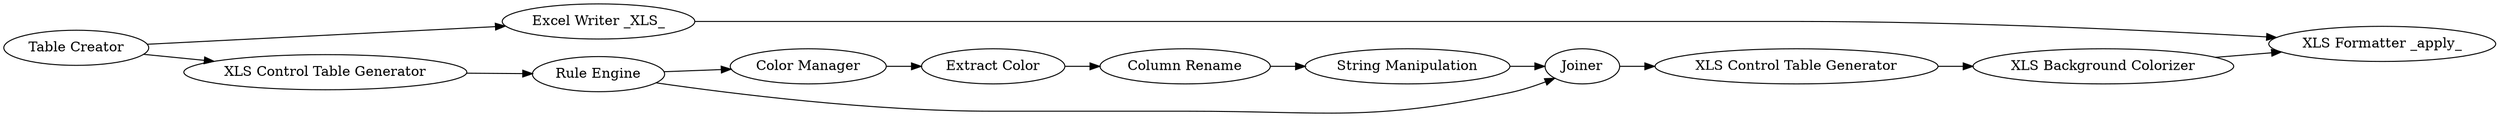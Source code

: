 digraph {
	13 -> 15
	7 -> 8
	11 -> 9
	5 -> 4
	12 -> 14
	5 -> 13
	6 -> 10
	14 -> 15
	9 -> 10
	6 -> 7
	10 -> 12
	4 -> 6
	8 -> 11
	5 [label="Table Creator"]
	14 [label="XLS Background Colorizer"]
	13 [label="Excel Writer _XLS_"]
	7 [label="Color Manager"]
	9 [label="String Manipulation"]
	11 [label="Column Rename"]
	4 [label="XLS Control Table Generator"]
	6 [label="Rule Engine"]
	8 [label="Extract Color"]
	15 [label="XLS Formatter _apply_"]
	12 [label="XLS Control Table Generator"]
	10 [label=Joiner]
	rankdir=LR
}

